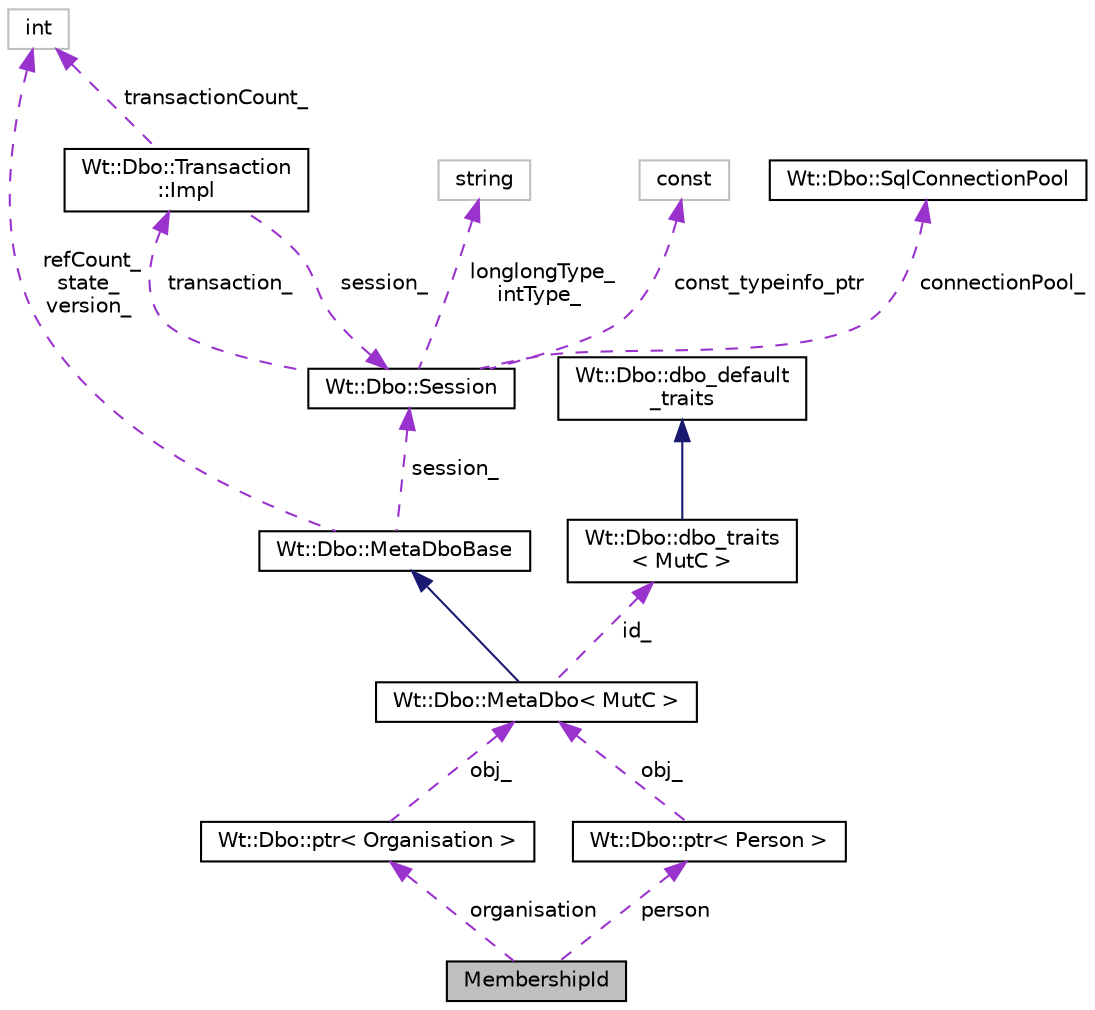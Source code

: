 digraph "MembershipId"
{
 // LATEX_PDF_SIZE
  edge [fontname="Helvetica",fontsize="10",labelfontname="Helvetica",labelfontsize="10"];
  node [fontname="Helvetica",fontsize="10",shape=record];
  Node1 [label="MembershipId",height=0.2,width=0.4,color="black", fillcolor="grey75", style="filled", fontcolor="black",tooltip=" "];
  Node2 -> Node1 [dir="back",color="darkorchid3",fontsize="10",style="dashed",label=" organisation" ];
  Node2 [label="Wt::Dbo::ptr\< Organisation \>",height=0.2,width=0.4,color="black", fillcolor="white", style="filled",URL="$classWt_1_1Dbo_1_1ptr.html",tooltip=" "];
  Node3 -> Node2 [dir="back",color="darkorchid3",fontsize="10",style="dashed",label=" obj_" ];
  Node3 [label="Wt::Dbo::MetaDbo\< MutC \>",height=0.2,width=0.4,color="black", fillcolor="white", style="filled",URL="$classWt_1_1Dbo_1_1MetaDbo.html",tooltip=" "];
  Node4 -> Node3 [dir="back",color="midnightblue",fontsize="10",style="solid"];
  Node4 [label="Wt::Dbo::MetaDboBase",height=0.2,width=0.4,color="black", fillcolor="white", style="filled",URL="$classWt_1_1Dbo_1_1MetaDboBase.html",tooltip=" "];
  Node5 -> Node4 [dir="back",color="darkorchid3",fontsize="10",style="dashed",label=" refCount_\nstate_\nversion_" ];
  Node5 [label="int",height=0.2,width=0.4,color="grey75", fillcolor="white", style="filled",tooltip=" "];
  Node6 -> Node4 [dir="back",color="darkorchid3",fontsize="10",style="dashed",label=" session_" ];
  Node6 [label="Wt::Dbo::Session",height=0.2,width=0.4,color="black", fillcolor="white", style="filled",URL="$classWt_1_1Dbo_1_1Session.html",tooltip="A database session."];
  Node7 -> Node6 [dir="back",color="darkorchid3",fontsize="10",style="dashed",label=" transaction_" ];
  Node7 [label="Wt::Dbo::Transaction\l::Impl",height=0.2,width=0.4,color="black", fillcolor="white", style="filled",URL="$structWt_1_1Dbo_1_1Transaction_1_1Impl.html",tooltip=" "];
  Node5 -> Node7 [dir="back",color="darkorchid3",fontsize="10",style="dashed",label=" transactionCount_" ];
  Node6 -> Node7 [dir="back",color="darkorchid3",fontsize="10",style="dashed",label=" session_" ];
  Node8 -> Node6 [dir="back",color="darkorchid3",fontsize="10",style="dashed",label=" longlongType_\nintType_" ];
  Node8 [label="string",height=0.2,width=0.4,color="grey75", fillcolor="white", style="filled",tooltip=" "];
  Node9 -> Node6 [dir="back",color="darkorchid3",fontsize="10",style="dashed",label=" const_typeinfo_ptr" ];
  Node9 [label="const",height=0.2,width=0.4,color="grey75", fillcolor="white", style="filled",tooltip=" "];
  Node10 -> Node6 [dir="back",color="darkorchid3",fontsize="10",style="dashed",label=" connectionPool_" ];
  Node10 [label="Wt::Dbo::SqlConnectionPool",height=0.2,width=0.4,color="black", fillcolor="white", style="filled",URL="$classWt_1_1Dbo_1_1SqlConnectionPool.html",tooltip="Abstract base class for a SQL connection pool."];
  Node11 -> Node3 [dir="back",color="darkorchid3",fontsize="10",style="dashed",label=" id_" ];
  Node11 [label="Wt::Dbo::dbo_traits\l\< MutC \>",height=0.2,width=0.4,color="black", fillcolor="white", style="filled",URL="$structWt_1_1Dbo_1_1dbo__traits.html",tooltip=" "];
  Node12 -> Node11 [dir="back",color="midnightblue",fontsize="10",style="solid"];
  Node12 [label="Wt::Dbo::dbo_default\l_traits",height=0.2,width=0.4,color="black", fillcolor="white", style="filled",URL="$structWt_1_1Dbo_1_1dbo__default__traits.html",tooltip="Default traits for a class mapped with Wt::Dbo."];
  Node13 -> Node1 [dir="back",color="darkorchid3",fontsize="10",style="dashed",label=" person" ];
  Node13 [label="Wt::Dbo::ptr\< Person \>",height=0.2,width=0.4,color="black", fillcolor="white", style="filled",URL="$classWt_1_1Dbo_1_1ptr.html",tooltip=" "];
  Node3 -> Node13 [dir="back",color="darkorchid3",fontsize="10",style="dashed",label=" obj_" ];
}
